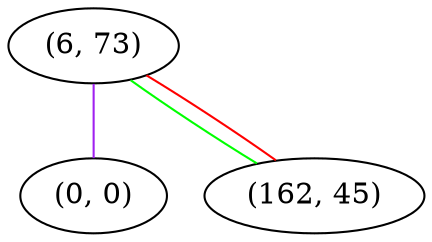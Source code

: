 graph "" {
"(6, 73)";
"(0, 0)";
"(162, 45)";
"(6, 73)" -- "(162, 45)"  [color=green, key=0, weight=2];
"(6, 73)" -- "(162, 45)"  [color=red, key=1, weight=1];
"(6, 73)" -- "(0, 0)"  [color=purple, key=0, weight=4];
}

